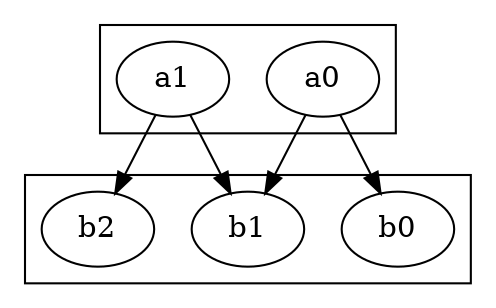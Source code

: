 digraph G {
	subgraph cluster_0 {
		a0;
		a1;
	}
	subgraph cluster_1 {
		b0;
		b1;
		b2;
	}

	a0 -> b0;
	a0 -> b1;
	a1 -> b1;
	a1 -> b2;
}

